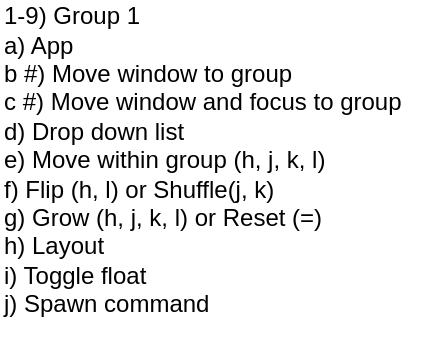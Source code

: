 <mxfile version="14.1.9" type="github">
  <diagram id="1phXy7D9lZ2203PdihrP" name="Page-1">
    <mxGraphModel dx="338" dy="860" grid="1" gridSize="10" guides="1" tooltips="1" connect="1" arrows="1" fold="1" page="1" pageScale="1" pageWidth="1169" pageHeight="827" math="0" shadow="0">
      <root>
        <mxCell id="0" />
        <mxCell id="1" parent="0" />
        <mxCell id="N6gKSqRwfdC3hSwbh4in-1" value="&lt;div align=&quot;left&quot;&gt;1-9) Group 1&lt;br&gt;&lt;/div&gt;&lt;div align=&quot;left&quot;&gt;a) App&lt;/div&gt;&lt;div align=&quot;left&quot;&gt;b #) Move window to group&lt;br&gt;&lt;/div&gt;&lt;div align=&quot;left&quot;&gt;c #) Move window and focus to group&lt;br&gt;&lt;/div&gt;&lt;div align=&quot;left&quot;&gt;d) Drop down list &lt;br&gt;&lt;/div&gt;&lt;div align=&quot;left&quot;&gt;e) Move within group (h, j, k, l)&lt;br&gt;&lt;/div&gt;&lt;div align=&quot;left&quot;&gt;f) Flip (h, l) or Shuffle(j, k)&lt;/div&gt;&lt;div align=&quot;left&quot;&gt;g) Grow (h, j, k, l) or Reset (=)&lt;br&gt;&lt;/div&gt;&lt;div align=&quot;left&quot;&gt;h) Layout&lt;/div&gt;&lt;div align=&quot;left&quot;&gt;i) Toggle float&lt;br&gt;&lt;/div&gt;&lt;div align=&quot;left&quot;&gt;j) Spawn command&lt;br&gt;&lt;/div&gt;&lt;div align=&quot;left&quot;&gt;&lt;br&gt;&lt;/div&gt;" style="text;html=1;align=left;verticalAlign=middle;resizable=0;points=[];autosize=1;" vertex="1" parent="1">
          <mxGeometry x="119" y="-15" width="210" height="170" as="geometry" />
        </mxCell>
      </root>
    </mxGraphModel>
  </diagram>
</mxfile>
